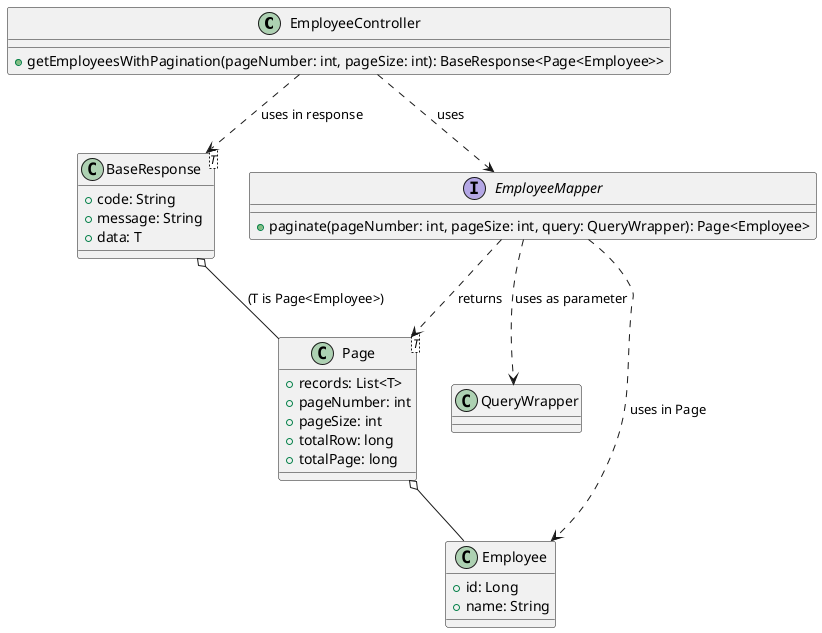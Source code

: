 @startuml
class EmployeeController {
  +getEmployeesWithPagination(pageNumber: int, pageSize: int): BaseResponse<Page<Employee>>
}
interface EmployeeMapper {
  +paginate(pageNumber: int, pageSize: int, query: QueryWrapper): Page<Employee>
}
class Employee {
  +id: Long
  +name: String
  ' other fields
}
class Page<T> {
  +records: List<T>
  +pageNumber: int
  +pageSize: int
  +totalRow: long
  +totalPage: long
}
class BaseResponse<T> {
  +code: String
  +message: String
  +data: T
}
class QueryWrapper {
  ' Represents query criteria
}

EmployeeController ..> EmployeeMapper : uses
EmployeeController ..> BaseResponse : uses in response
EmployeeMapper ..> Page : returns
EmployeeMapper ..> Employee : uses in Page
EmployeeMapper ..> QueryWrapper : uses as parameter
BaseResponse o-- Page : (T is Page<Employee>)
Page o-- Employee
@enduml

